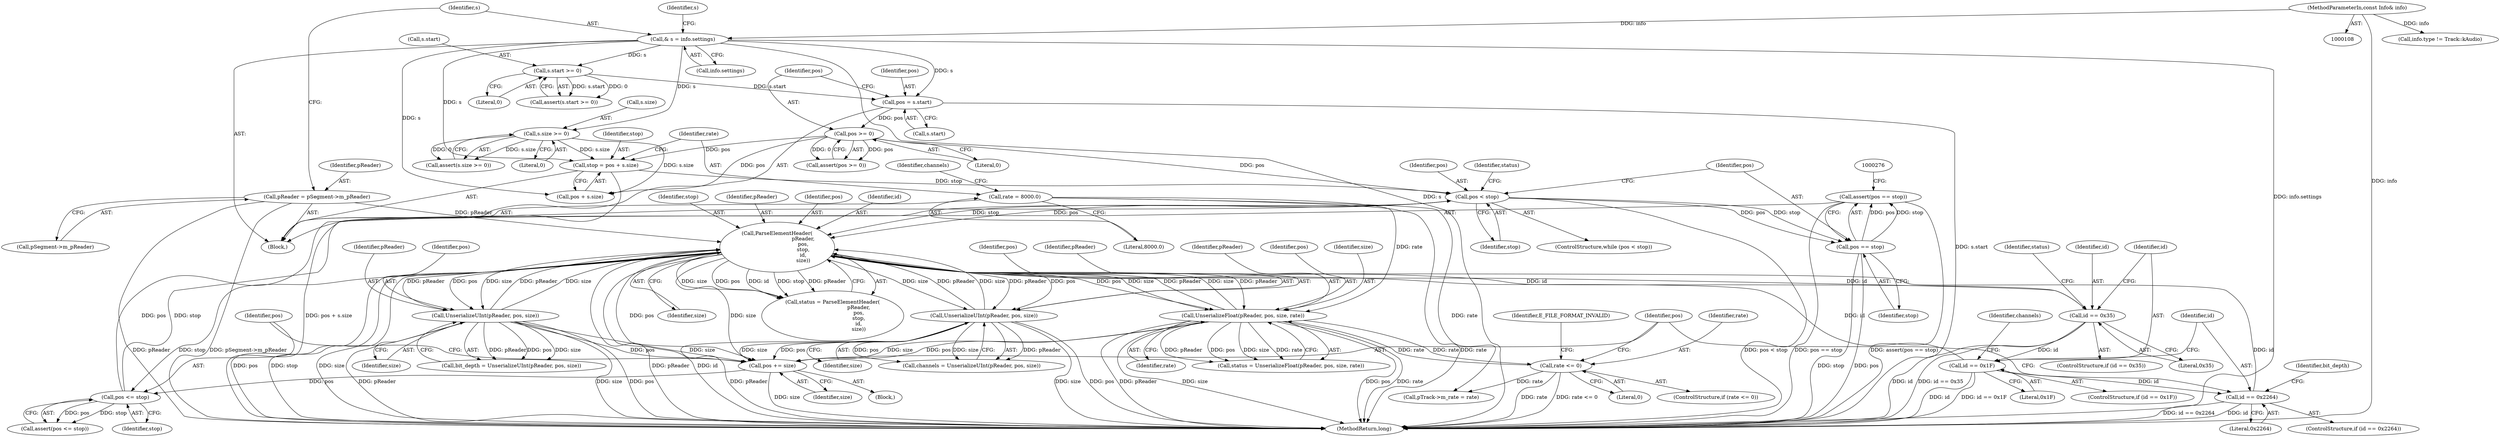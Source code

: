 digraph "1_Android_04839626ed859623901ebd3a5fd483982186b59d_169@API" {
"1000271" [label="(Call,assert(pos == stop))"];
"1000272" [label="(Call,pos == stop)"];
"1000183" [label="(Call,pos < stop)"];
"1000268" [label="(Call,pos <= stop)"];
"1000264" [label="(Call,pos += size)"];
"1000236" [label="(Call,UnserializeUInt(pReader, pos, size))"];
"1000192" [label="(Call,ParseElementHeader(\n                                pReader,\n                                pos,\n                                stop,\n                                id,\n                                size))"];
"1000129" [label="(Call,pReader = pSegment->m_pReader)"];
"1000254" [label="(Call,UnserializeUInt(pReader, pos, size))"];
"1000211" [label="(Call,UnserializeFloat(pReader, pos, size, rate))"];
"1000171" [label="(Call,rate = 8000.0)"];
"1000223" [label="(Call,rate <= 0)"];
"1000205" [label="(Call,id == 0x35)"];
"1000230" [label="(Call,id == 0x1F)"];
"1000248" [label="(Call,id == 0x2264)"];
"1000159" [label="(Call,pos >= 0)"];
"1000153" [label="(Call,pos = s.start)"];
"1000141" [label="(Call,s.start >= 0)"];
"1000135" [label="(Call,& s = info.settings)"];
"1000110" [label="(MethodParameterIn,const Info& info)"];
"1000163" [label="(Call,stop = pos + s.size)"];
"1000147" [label="(Call,s.size >= 0)"];
"1000254" [label="(Call,UnserializeUInt(pReader, pos, size))"];
"1000231" [label="(Identifier,id)"];
"1000269" [label="(Identifier,pos)"];
"1000229" [label="(ControlStructure,if (id == 0x1F))"];
"1000114" [label="(Block,)"];
"1000222" [label="(ControlStructure,if (rate <= 0))"];
"1000322" [label="(MethodReturn,long)"];
"1000256" [label="(Identifier,pos)"];
"1000266" [label="(Identifier,size)"];
"1000163" [label="(Call,stop = pos + s.size)"];
"1000147" [label="(Call,s.size >= 0)"];
"1000207" [label="(Literal,0x35)"];
"1000249" [label="(Identifier,id)"];
"1000225" [label="(Literal,0)"];
"1000210" [label="(Identifier,status)"];
"1000171" [label="(Call,rate = 8000.0)"];
"1000129" [label="(Call,pReader = pSegment->m_pReader)"];
"1000212" [label="(Identifier,pReader)"];
"1000137" [label="(Call,info.settings)"];
"1000161" [label="(Literal,0)"];
"1000234" [label="(Call,channels = UnserializeUInt(pReader, pos, size))"];
"1000257" [label="(Identifier,size)"];
"1000271" [label="(Call,assert(pos == stop))"];
"1000146" [label="(Call,assert(s.size >= 0))"];
"1000176" [label="(Identifier,channels)"];
"1000230" [label="(Call,id == 0x1F)"];
"1000195" [label="(Identifier,stop)"];
"1000227" [label="(Identifier,E_FILE_FORMAT_INVALID)"];
"1000173" [label="(Literal,8000.0)"];
"1000205" [label="(Call,id == 0x35)"];
"1000131" [label="(Call,pSegment->m_pReader)"];
"1000264" [label="(Call,pos += size)"];
"1000190" [label="(Call,status = ParseElementHeader(\n                                pReader,\n                                pos,\n                                stop,\n                                id,\n                                size))"];
"1000302" [label="(Call,pTrack->m_rate = rate)"];
"1000143" [label="(Identifier,s)"];
"1000130" [label="(Identifier,pReader)"];
"1000247" [label="(ControlStructure,if (id == 0x2264))"];
"1000184" [label="(Identifier,pos)"];
"1000238" [label="(Identifier,pos)"];
"1000141" [label="(Call,s.start >= 0)"];
"1000250" [label="(Literal,0x2264)"];
"1000172" [label="(Identifier,rate)"];
"1000268" [label="(Call,pos <= stop)"];
"1000191" [label="(Identifier,status)"];
"1000140" [label="(Call,assert(s.start >= 0))"];
"1000273" [label="(Identifier,pos)"];
"1000232" [label="(Literal,0x1F)"];
"1000183" [label="(Call,pos < stop)"];
"1000148" [label="(Call,s.size)"];
"1000270" [label="(Identifier,stop)"];
"1000192" [label="(Call,ParseElementHeader(\n                                pReader,\n                                pos,\n                                stop,\n                                id,\n                                size))"];
"1000213" [label="(Identifier,pos)"];
"1000158" [label="(Call,assert(pos >= 0))"];
"1000154" [label="(Identifier,pos)"];
"1000186" [label="(Block,)"];
"1000193" [label="(Identifier,pReader)"];
"1000110" [label="(MethodParameterIn,const Info& info)"];
"1000215" [label="(Identifier,rate)"];
"1000267" [label="(Call,assert(pos <= stop))"];
"1000153" [label="(Call,pos = s.start)"];
"1000121" [label="(Call,info.type != Track::kAudio)"];
"1000185" [label="(Identifier,stop)"];
"1000265" [label="(Identifier,pos)"];
"1000155" [label="(Call,s.start)"];
"1000204" [label="(ControlStructure,if (id == 0x35))"];
"1000135" [label="(Call,& s = info.settings)"];
"1000239" [label="(Identifier,size)"];
"1000182" [label="(ControlStructure,while (pos < stop))"];
"1000272" [label="(Call,pos == stop)"];
"1000165" [label="(Call,pos + s.size)"];
"1000197" [label="(Identifier,size)"];
"1000164" [label="(Identifier,stop)"];
"1000223" [label="(Call,rate <= 0)"];
"1000237" [label="(Identifier,pReader)"];
"1000235" [label="(Identifier,channels)"];
"1000274" [label="(Identifier,stop)"];
"1000194" [label="(Identifier,pos)"];
"1000214" [label="(Identifier,size)"];
"1000206" [label="(Identifier,id)"];
"1000160" [label="(Identifier,pos)"];
"1000248" [label="(Call,id == 0x2264)"];
"1000252" [label="(Call,bit_depth = UnserializeUInt(pReader, pos, size))"];
"1000224" [label="(Identifier,rate)"];
"1000209" [label="(Call,status = UnserializeFloat(pReader, pos, size, rate))"];
"1000151" [label="(Literal,0)"];
"1000136" [label="(Identifier,s)"];
"1000253" [label="(Identifier,bit_depth)"];
"1000236" [label="(Call,UnserializeUInt(pReader, pos, size))"];
"1000142" [label="(Call,s.start)"];
"1000196" [label="(Identifier,id)"];
"1000159" [label="(Call,pos >= 0)"];
"1000255" [label="(Identifier,pReader)"];
"1000211" [label="(Call,UnserializeFloat(pReader, pos, size, rate))"];
"1000145" [label="(Literal,0)"];
"1000271" -> "1000114"  [label="AST: "];
"1000271" -> "1000272"  [label="CFG: "];
"1000272" -> "1000271"  [label="AST: "];
"1000276" -> "1000271"  [label="CFG: "];
"1000271" -> "1000322"  [label="DDG: pos == stop"];
"1000271" -> "1000322"  [label="DDG: assert(pos == stop)"];
"1000272" -> "1000271"  [label="DDG: pos"];
"1000272" -> "1000271"  [label="DDG: stop"];
"1000272" -> "1000274"  [label="CFG: "];
"1000273" -> "1000272"  [label="AST: "];
"1000274" -> "1000272"  [label="AST: "];
"1000272" -> "1000322"  [label="DDG: stop"];
"1000272" -> "1000322"  [label="DDG: pos"];
"1000183" -> "1000272"  [label="DDG: pos"];
"1000183" -> "1000272"  [label="DDG: stop"];
"1000183" -> "1000182"  [label="AST: "];
"1000183" -> "1000185"  [label="CFG: "];
"1000184" -> "1000183"  [label="AST: "];
"1000185" -> "1000183"  [label="AST: "];
"1000191" -> "1000183"  [label="CFG: "];
"1000273" -> "1000183"  [label="CFG: "];
"1000183" -> "1000322"  [label="DDG: pos < stop"];
"1000268" -> "1000183"  [label="DDG: pos"];
"1000268" -> "1000183"  [label="DDG: stop"];
"1000159" -> "1000183"  [label="DDG: pos"];
"1000163" -> "1000183"  [label="DDG: stop"];
"1000183" -> "1000192"  [label="DDG: pos"];
"1000183" -> "1000192"  [label="DDG: stop"];
"1000268" -> "1000267"  [label="AST: "];
"1000268" -> "1000270"  [label="CFG: "];
"1000269" -> "1000268"  [label="AST: "];
"1000270" -> "1000268"  [label="AST: "];
"1000267" -> "1000268"  [label="CFG: "];
"1000268" -> "1000267"  [label="DDG: pos"];
"1000268" -> "1000267"  [label="DDG: stop"];
"1000264" -> "1000268"  [label="DDG: pos"];
"1000192" -> "1000268"  [label="DDG: stop"];
"1000264" -> "1000186"  [label="AST: "];
"1000264" -> "1000266"  [label="CFG: "];
"1000265" -> "1000264"  [label="AST: "];
"1000266" -> "1000264"  [label="AST: "];
"1000269" -> "1000264"  [label="CFG: "];
"1000264" -> "1000322"  [label="DDG: size"];
"1000236" -> "1000264"  [label="DDG: size"];
"1000236" -> "1000264"  [label="DDG: pos"];
"1000211" -> "1000264"  [label="DDG: size"];
"1000211" -> "1000264"  [label="DDG: pos"];
"1000192" -> "1000264"  [label="DDG: size"];
"1000192" -> "1000264"  [label="DDG: pos"];
"1000254" -> "1000264"  [label="DDG: size"];
"1000254" -> "1000264"  [label="DDG: pos"];
"1000236" -> "1000234"  [label="AST: "];
"1000236" -> "1000239"  [label="CFG: "];
"1000237" -> "1000236"  [label="AST: "];
"1000238" -> "1000236"  [label="AST: "];
"1000239" -> "1000236"  [label="AST: "];
"1000234" -> "1000236"  [label="CFG: "];
"1000236" -> "1000322"  [label="DDG: pReader"];
"1000236" -> "1000322"  [label="DDG: size"];
"1000236" -> "1000322"  [label="DDG: pos"];
"1000236" -> "1000192"  [label="DDG: pReader"];
"1000236" -> "1000192"  [label="DDG: size"];
"1000236" -> "1000234"  [label="DDG: pReader"];
"1000236" -> "1000234"  [label="DDG: pos"];
"1000236" -> "1000234"  [label="DDG: size"];
"1000192" -> "1000236"  [label="DDG: pReader"];
"1000192" -> "1000236"  [label="DDG: pos"];
"1000192" -> "1000236"  [label="DDG: size"];
"1000192" -> "1000190"  [label="AST: "];
"1000192" -> "1000197"  [label="CFG: "];
"1000193" -> "1000192"  [label="AST: "];
"1000194" -> "1000192"  [label="AST: "];
"1000195" -> "1000192"  [label="AST: "];
"1000196" -> "1000192"  [label="AST: "];
"1000197" -> "1000192"  [label="AST: "];
"1000190" -> "1000192"  [label="CFG: "];
"1000192" -> "1000322"  [label="DDG: pos"];
"1000192" -> "1000322"  [label="DDG: stop"];
"1000192" -> "1000322"  [label="DDG: size"];
"1000192" -> "1000322"  [label="DDG: pReader"];
"1000192" -> "1000322"  [label="DDG: id"];
"1000192" -> "1000190"  [label="DDG: size"];
"1000192" -> "1000190"  [label="DDG: pos"];
"1000192" -> "1000190"  [label="DDG: id"];
"1000192" -> "1000190"  [label="DDG: stop"];
"1000192" -> "1000190"  [label="DDG: pReader"];
"1000129" -> "1000192"  [label="DDG: pReader"];
"1000254" -> "1000192"  [label="DDG: pReader"];
"1000254" -> "1000192"  [label="DDG: size"];
"1000211" -> "1000192"  [label="DDG: pReader"];
"1000211" -> "1000192"  [label="DDG: size"];
"1000205" -> "1000192"  [label="DDG: id"];
"1000230" -> "1000192"  [label="DDG: id"];
"1000248" -> "1000192"  [label="DDG: id"];
"1000192" -> "1000205"  [label="DDG: id"];
"1000192" -> "1000211"  [label="DDG: pReader"];
"1000192" -> "1000211"  [label="DDG: pos"];
"1000192" -> "1000211"  [label="DDG: size"];
"1000192" -> "1000254"  [label="DDG: pReader"];
"1000192" -> "1000254"  [label="DDG: pos"];
"1000192" -> "1000254"  [label="DDG: size"];
"1000129" -> "1000114"  [label="AST: "];
"1000129" -> "1000131"  [label="CFG: "];
"1000130" -> "1000129"  [label="AST: "];
"1000131" -> "1000129"  [label="AST: "];
"1000136" -> "1000129"  [label="CFG: "];
"1000129" -> "1000322"  [label="DDG: pReader"];
"1000129" -> "1000322"  [label="DDG: pSegment->m_pReader"];
"1000254" -> "1000252"  [label="AST: "];
"1000254" -> "1000257"  [label="CFG: "];
"1000255" -> "1000254"  [label="AST: "];
"1000256" -> "1000254"  [label="AST: "];
"1000257" -> "1000254"  [label="AST: "];
"1000252" -> "1000254"  [label="CFG: "];
"1000254" -> "1000322"  [label="DDG: pReader"];
"1000254" -> "1000322"  [label="DDG: size"];
"1000254" -> "1000322"  [label="DDG: pos"];
"1000254" -> "1000252"  [label="DDG: pReader"];
"1000254" -> "1000252"  [label="DDG: pos"];
"1000254" -> "1000252"  [label="DDG: size"];
"1000211" -> "1000209"  [label="AST: "];
"1000211" -> "1000215"  [label="CFG: "];
"1000212" -> "1000211"  [label="AST: "];
"1000213" -> "1000211"  [label="AST: "];
"1000214" -> "1000211"  [label="AST: "];
"1000215" -> "1000211"  [label="AST: "];
"1000209" -> "1000211"  [label="CFG: "];
"1000211" -> "1000322"  [label="DDG: pReader"];
"1000211" -> "1000322"  [label="DDG: size"];
"1000211" -> "1000322"  [label="DDG: pos"];
"1000211" -> "1000322"  [label="DDG: rate"];
"1000211" -> "1000209"  [label="DDG: pReader"];
"1000211" -> "1000209"  [label="DDG: pos"];
"1000211" -> "1000209"  [label="DDG: size"];
"1000211" -> "1000209"  [label="DDG: rate"];
"1000171" -> "1000211"  [label="DDG: rate"];
"1000223" -> "1000211"  [label="DDG: rate"];
"1000211" -> "1000223"  [label="DDG: rate"];
"1000171" -> "1000114"  [label="AST: "];
"1000171" -> "1000173"  [label="CFG: "];
"1000172" -> "1000171"  [label="AST: "];
"1000173" -> "1000171"  [label="AST: "];
"1000176" -> "1000171"  [label="CFG: "];
"1000171" -> "1000322"  [label="DDG: rate"];
"1000171" -> "1000302"  [label="DDG: rate"];
"1000223" -> "1000222"  [label="AST: "];
"1000223" -> "1000225"  [label="CFG: "];
"1000224" -> "1000223"  [label="AST: "];
"1000225" -> "1000223"  [label="AST: "];
"1000227" -> "1000223"  [label="CFG: "];
"1000265" -> "1000223"  [label="CFG: "];
"1000223" -> "1000322"  [label="DDG: rate <= 0"];
"1000223" -> "1000322"  [label="DDG: rate"];
"1000223" -> "1000302"  [label="DDG: rate"];
"1000205" -> "1000204"  [label="AST: "];
"1000205" -> "1000207"  [label="CFG: "];
"1000206" -> "1000205"  [label="AST: "];
"1000207" -> "1000205"  [label="AST: "];
"1000210" -> "1000205"  [label="CFG: "];
"1000231" -> "1000205"  [label="CFG: "];
"1000205" -> "1000322"  [label="DDG: id"];
"1000205" -> "1000322"  [label="DDG: id == 0x35"];
"1000205" -> "1000230"  [label="DDG: id"];
"1000230" -> "1000229"  [label="AST: "];
"1000230" -> "1000232"  [label="CFG: "];
"1000231" -> "1000230"  [label="AST: "];
"1000232" -> "1000230"  [label="AST: "];
"1000235" -> "1000230"  [label="CFG: "];
"1000249" -> "1000230"  [label="CFG: "];
"1000230" -> "1000322"  [label="DDG: id"];
"1000230" -> "1000322"  [label="DDG: id == 0x1F"];
"1000230" -> "1000248"  [label="DDG: id"];
"1000248" -> "1000247"  [label="AST: "];
"1000248" -> "1000250"  [label="CFG: "];
"1000249" -> "1000248"  [label="AST: "];
"1000250" -> "1000248"  [label="AST: "];
"1000253" -> "1000248"  [label="CFG: "];
"1000265" -> "1000248"  [label="CFG: "];
"1000248" -> "1000322"  [label="DDG: id == 0x2264"];
"1000248" -> "1000322"  [label="DDG: id"];
"1000159" -> "1000158"  [label="AST: "];
"1000159" -> "1000161"  [label="CFG: "];
"1000160" -> "1000159"  [label="AST: "];
"1000161" -> "1000159"  [label="AST: "];
"1000158" -> "1000159"  [label="CFG: "];
"1000159" -> "1000158"  [label="DDG: pos"];
"1000159" -> "1000158"  [label="DDG: 0"];
"1000153" -> "1000159"  [label="DDG: pos"];
"1000159" -> "1000163"  [label="DDG: pos"];
"1000159" -> "1000165"  [label="DDG: pos"];
"1000153" -> "1000114"  [label="AST: "];
"1000153" -> "1000155"  [label="CFG: "];
"1000154" -> "1000153"  [label="AST: "];
"1000155" -> "1000153"  [label="AST: "];
"1000160" -> "1000153"  [label="CFG: "];
"1000153" -> "1000322"  [label="DDG: s.start"];
"1000141" -> "1000153"  [label="DDG: s.start"];
"1000135" -> "1000153"  [label="DDG: s"];
"1000141" -> "1000140"  [label="AST: "];
"1000141" -> "1000145"  [label="CFG: "];
"1000142" -> "1000141"  [label="AST: "];
"1000145" -> "1000141"  [label="AST: "];
"1000140" -> "1000141"  [label="CFG: "];
"1000141" -> "1000140"  [label="DDG: s.start"];
"1000141" -> "1000140"  [label="DDG: 0"];
"1000135" -> "1000141"  [label="DDG: s"];
"1000135" -> "1000114"  [label="AST: "];
"1000135" -> "1000137"  [label="CFG: "];
"1000136" -> "1000135"  [label="AST: "];
"1000137" -> "1000135"  [label="AST: "];
"1000143" -> "1000135"  [label="CFG: "];
"1000135" -> "1000322"  [label="DDG: s"];
"1000135" -> "1000322"  [label="DDG: info.settings"];
"1000110" -> "1000135"  [label="DDG: info"];
"1000135" -> "1000147"  [label="DDG: s"];
"1000135" -> "1000163"  [label="DDG: s"];
"1000135" -> "1000165"  [label="DDG: s"];
"1000110" -> "1000108"  [label="AST: "];
"1000110" -> "1000322"  [label="DDG: info"];
"1000110" -> "1000121"  [label="DDG: info"];
"1000163" -> "1000114"  [label="AST: "];
"1000163" -> "1000165"  [label="CFG: "];
"1000164" -> "1000163"  [label="AST: "];
"1000165" -> "1000163"  [label="AST: "];
"1000172" -> "1000163"  [label="CFG: "];
"1000163" -> "1000322"  [label="DDG: pos + s.size"];
"1000147" -> "1000163"  [label="DDG: s.size"];
"1000147" -> "1000146"  [label="AST: "];
"1000147" -> "1000151"  [label="CFG: "];
"1000148" -> "1000147"  [label="AST: "];
"1000151" -> "1000147"  [label="AST: "];
"1000146" -> "1000147"  [label="CFG: "];
"1000147" -> "1000146"  [label="DDG: s.size"];
"1000147" -> "1000146"  [label="DDG: 0"];
"1000147" -> "1000165"  [label="DDG: s.size"];
}
